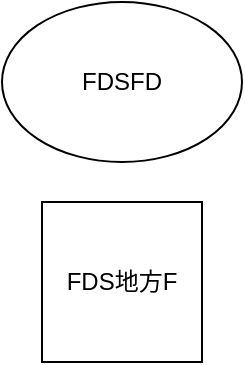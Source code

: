 <mxfile version="14.0.4" type="github">
  <diagram id="2VU7tmEqW-8vxLn6hRh7" name="Page-1">
    <mxGraphModel dx="765" dy="654" grid="1" gridSize="10" guides="1" tooltips="1" connect="1" arrows="1" fold="1" page="1" pageScale="1" pageWidth="827" pageHeight="1169" math="0" shadow="0">
      <root>
        <mxCell id="0" />
        <mxCell id="1" parent="0" />
        <mxCell id="egzHGurV1Fphdvp8uqwG-1" value="FDS地方F" style="whiteSpace=wrap;html=1;aspect=fixed;" parent="1" vertex="1">
          <mxGeometry x="250" y="180" width="80" height="80" as="geometry" />
        </mxCell>
        <mxCell id="egzHGurV1Fphdvp8uqwG-2" value="FDSFD" style="ellipse;whiteSpace=wrap;html=1;" parent="1" vertex="1">
          <mxGeometry x="230" y="80" width="120" height="80" as="geometry" />
        </mxCell>
      </root>
    </mxGraphModel>
  </diagram>
</mxfile>
